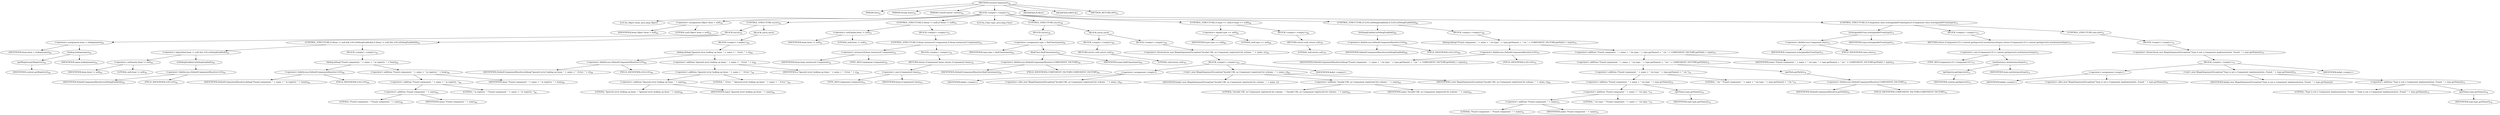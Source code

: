 digraph "resolveComponent" {  
"26" [label = <(METHOD,resolveComponent)<SUB>41</SUB>> ]
"27" [label = <(PARAM,this)<SUB>41</SUB>> ]
"28" [label = <(PARAM,String name)<SUB>41</SUB>> ]
"29" [label = <(PARAM,CamelContext context)<SUB>41</SUB>> ]
"30" [label = <(BLOCK,&lt;empty&gt;,&lt;empty&gt;)<SUB>41</SUB>> ]
"31" [label = <(LOCAL,Object bean: java.lang.Object)> ]
"32" [label = <(&lt;operator&gt;.assignment,Object bean = null)<SUB>42</SUB>> ]
"33" [label = <(IDENTIFIER,bean,Object bean = null)<SUB>42</SUB>> ]
"34" [label = <(LITERAL,null,Object bean = null)<SUB>42</SUB>> ]
"35" [label = <(CONTROL_STRUCTURE,try,try)<SUB>43</SUB>> ]
"36" [label = <(BLOCK,try,try)<SUB>43</SUB>> ]
"37" [label = <(&lt;operator&gt;.assignment,bean = lookup(name))<SUB>44</SUB>> ]
"38" [label = <(IDENTIFIER,bean,bean = lookup(name))<SUB>44</SUB>> ]
"39" [label = <(lookup,lookup(name))<SUB>44</SUB>> ]
"40" [label = <(getRegistry,getRegistry())<SUB>44</SUB>> ]
"41" [label = <(IDENTIFIER,context,getRegistry())<SUB>44</SUB>> ]
"42" [label = <(IDENTIFIER,name,lookup(name))<SUB>44</SUB>> ]
"43" [label = <(CONTROL_STRUCTURE,if (bean != null &amp;&amp; LOG.isDebugEnabled()),if (bean != null &amp;&amp; LOG.isDebugEnabled()))<SUB>45</SUB>> ]
"44" [label = <(&lt;operator&gt;.logicalAnd,bean != null &amp;&amp; LOG.isDebugEnabled())<SUB>45</SUB>> ]
"45" [label = <(&lt;operator&gt;.notEquals,bean != null)<SUB>45</SUB>> ]
"46" [label = <(IDENTIFIER,bean,bean != null)<SUB>45</SUB>> ]
"47" [label = <(LITERAL,null,bean != null)<SUB>45</SUB>> ]
"48" [label = <(isDebugEnabled,isDebugEnabled())<SUB>45</SUB>> ]
"49" [label = <(&lt;operator&gt;.fieldAccess,DefaultComponentResolver.LOG)<SUB>45</SUB>> ]
"50" [label = <(IDENTIFIER,DefaultComponentResolver,isDebugEnabled())<SUB>45</SUB>> ]
"51" [label = <(FIELD_IDENTIFIER,LOG,LOG)<SUB>45</SUB>> ]
"52" [label = <(BLOCK,&lt;empty&gt;,&lt;empty&gt;)<SUB>45</SUB>> ]
"53" [label = <(debug,debug(&quot;Found component: &quot; + name + &quot; in registry: &quot; + bean))<SUB>46</SUB>> ]
"54" [label = <(&lt;operator&gt;.fieldAccess,DefaultComponentResolver.LOG)<SUB>46</SUB>> ]
"55" [label = <(IDENTIFIER,DefaultComponentResolver,debug(&quot;Found component: &quot; + name + &quot; in registry: &quot; + bean))<SUB>46</SUB>> ]
"56" [label = <(FIELD_IDENTIFIER,LOG,LOG)<SUB>46</SUB>> ]
"57" [label = <(&lt;operator&gt;.addition,&quot;Found component: &quot; + name + &quot; in registry: &quot; + bean)<SUB>46</SUB>> ]
"58" [label = <(&lt;operator&gt;.addition,&quot;Found component: &quot; + name + &quot; in registry: &quot;)<SUB>46</SUB>> ]
"59" [label = <(&lt;operator&gt;.addition,&quot;Found component: &quot; + name)<SUB>46</SUB>> ]
"60" [label = <(LITERAL,&quot;Found component: &quot;,&quot;Found component: &quot; + name)<SUB>46</SUB>> ]
"61" [label = <(IDENTIFIER,name,&quot;Found component: &quot; + name)<SUB>46</SUB>> ]
"62" [label = <(LITERAL,&quot; in registry: &quot;,&quot;Found component: &quot; + name + &quot; in registry: &quot;)<SUB>46</SUB>> ]
"63" [label = <(IDENTIFIER,bean,&quot;Found component: &quot; + name + &quot; in registry: &quot; + bean)<SUB>46</SUB>> ]
"64" [label = <(BLOCK,catch,catch)> ]
"65" [label = <(BLOCK,&lt;empty&gt;,&lt;empty&gt;)<SUB>48</SUB>> ]
"66" [label = <(debug,debug(&quot;Ignored error looking up bean: &quot; + name + &quot;. Error: &quot; + e))<SUB>49</SUB>> ]
"67" [label = <(&lt;operator&gt;.fieldAccess,DefaultComponentResolver.LOG)<SUB>49</SUB>> ]
"68" [label = <(IDENTIFIER,DefaultComponentResolver,debug(&quot;Ignored error looking up bean: &quot; + name + &quot;. Error: &quot; + e))<SUB>49</SUB>> ]
"69" [label = <(FIELD_IDENTIFIER,LOG,LOG)<SUB>49</SUB>> ]
"70" [label = <(&lt;operator&gt;.addition,&quot;Ignored error looking up bean: &quot; + name + &quot;. Error: &quot; + e)<SUB>49</SUB>> ]
"71" [label = <(&lt;operator&gt;.addition,&quot;Ignored error looking up bean: &quot; + name + &quot;. Error: &quot;)<SUB>49</SUB>> ]
"72" [label = <(&lt;operator&gt;.addition,&quot;Ignored error looking up bean: &quot; + name)<SUB>49</SUB>> ]
"73" [label = <(LITERAL,&quot;Ignored error looking up bean: &quot;,&quot;Ignored error looking up bean: &quot; + name)<SUB>49</SUB>> ]
"74" [label = <(IDENTIFIER,name,&quot;Ignored error looking up bean: &quot; + name)<SUB>49</SUB>> ]
"75" [label = <(LITERAL,&quot;. Error: &quot;,&quot;Ignored error looking up bean: &quot; + name + &quot;. Error: &quot;)<SUB>49</SUB>> ]
"76" [label = <(IDENTIFIER,e,&quot;Ignored error looking up bean: &quot; + name + &quot;. Error: &quot; + e)<SUB>49</SUB>> ]
"77" [label = <(CONTROL_STRUCTURE,if (bean != null),if (bean != null))<SUB>51</SUB>> ]
"78" [label = <(&lt;operator&gt;.notEquals,bean != null)<SUB>51</SUB>> ]
"79" [label = <(IDENTIFIER,bean,bean != null)<SUB>51</SUB>> ]
"80" [label = <(LITERAL,null,bean != null)<SUB>51</SUB>> ]
"81" [label = <(BLOCK,&lt;empty&gt;,&lt;empty&gt;)<SUB>51</SUB>> ]
"82" [label = <(CONTROL_STRUCTURE,if (bean instanceof Component),if (bean instanceof Component))<SUB>52</SUB>> ]
"83" [label = <(&lt;operator&gt;.instanceOf,bean instanceof Component)<SUB>52</SUB>> ]
"84" [label = <(IDENTIFIER,bean,bean instanceof Component)<SUB>52</SUB>> ]
"85" [label = <(TYPE_REF,Component,Component)<SUB>52</SUB>> ]
"86" [label = <(BLOCK,&lt;empty&gt;,&lt;empty&gt;)<SUB>52</SUB>> ]
"87" [label = <(RETURN,return (Component) bean;,return (Component) bean;)<SUB>53</SUB>> ]
"88" [label = <(&lt;operator&gt;.cast,(Component) bean)<SUB>53</SUB>> ]
"89" [label = <(TYPE_REF,Component,Component)<SUB>53</SUB>> ]
"90" [label = <(IDENTIFIER,bean,(Component) bean)<SUB>53</SUB>> ]
"91" [label = <(LOCAL,Class type: java.lang.Class)> ]
"92" [label = <(CONTROL_STRUCTURE,try,try)<SUB>58</SUB>> ]
"93" [label = <(BLOCK,try,try)<SUB>58</SUB>> ]
"94" [label = <(&lt;operator&gt;.assignment,type = findClass(name))<SUB>59</SUB>> ]
"95" [label = <(IDENTIFIER,type,type = findClass(name))<SUB>59</SUB>> ]
"96" [label = <(findClass,findClass(name))<SUB>59</SUB>> ]
"97" [label = <(&lt;operator&gt;.fieldAccess,DefaultComponentResolver.COMPONENT_FACTORY)<SUB>59</SUB>> ]
"98" [label = <(IDENTIFIER,DefaultComponentResolver,findClass(name))<SUB>59</SUB>> ]
"99" [label = <(FIELD_IDENTIFIER,COMPONENT_FACTORY,COMPONENT_FACTORY)<SUB>59</SUB>> ]
"100" [label = <(IDENTIFIER,name,findClass(name))<SUB>59</SUB>> ]
"101" [label = <(BLOCK,catch,catch)> ]
"102" [label = <(BLOCK,&lt;empty&gt;,&lt;empty&gt;)<SUB>60</SUB>> ]
"103" [label = <(RETURN,return null;,return null;)<SUB>61</SUB>> ]
"104" [label = <(LITERAL,null,return null;)<SUB>61</SUB>> ]
"105" [label = <(BLOCK,&lt;empty&gt;,&lt;empty&gt;)<SUB>62</SUB>> ]
"106" [label = <(&lt;operator&gt;.throw,throw new IllegalArgumentException(&quot;Invalid URI, no Component registered for scheme : &quot; + name, e);)<SUB>63</SUB>> ]
"107" [label = <(BLOCK,&lt;empty&gt;,&lt;empty&gt;)<SUB>63</SUB>> ]
"108" [label = <(&lt;operator&gt;.assignment,&lt;empty&gt;)> ]
"109" [label = <(IDENTIFIER,$obj1,&lt;empty&gt;)> ]
"110" [label = <(&lt;operator&gt;.alloc,new IllegalArgumentException(&quot;Invalid URI, no Component registered for scheme : &quot; + name, e))<SUB>63</SUB>> ]
"111" [label = <(&lt;init&gt;,new IllegalArgumentException(&quot;Invalid URI, no Component registered for scheme : &quot; + name, e))<SUB>63</SUB>> ]
"112" [label = <(IDENTIFIER,$obj1,new IllegalArgumentException(&quot;Invalid URI, no Component registered for scheme : &quot; + name, e))> ]
"113" [label = <(&lt;operator&gt;.addition,&quot;Invalid URI, no Component registered for scheme : &quot; + name)<SUB>63</SUB>> ]
"114" [label = <(LITERAL,&quot;Invalid URI, no Component registered for scheme : &quot;,&quot;Invalid URI, no Component registered for scheme : &quot; + name)<SUB>63</SUB>> ]
"115" [label = <(IDENTIFIER,name,&quot;Invalid URI, no Component registered for scheme : &quot; + name)<SUB>64</SUB>> ]
"116" [label = <(IDENTIFIER,e,new IllegalArgumentException(&quot;Invalid URI, no Component registered for scheme : &quot; + name, e))<SUB>64</SUB>> ]
"117" [label = <(IDENTIFIER,$obj1,&lt;empty&gt;)> ]
"118" [label = <(CONTROL_STRUCTURE,if (type == null),if (type == null))<SUB>66</SUB>> ]
"119" [label = <(&lt;operator&gt;.equals,type == null)<SUB>66</SUB>> ]
"120" [label = <(IDENTIFIER,type,type == null)<SUB>66</SUB>> ]
"121" [label = <(LITERAL,null,type == null)<SUB>66</SUB>> ]
"122" [label = <(BLOCK,&lt;empty&gt;,&lt;empty&gt;)<SUB>66</SUB>> ]
"123" [label = <(RETURN,return null;,return null;)<SUB>67</SUB>> ]
"124" [label = <(LITERAL,null,return null;)<SUB>67</SUB>> ]
"125" [label = <(CONTROL_STRUCTURE,if (LOG.isDebugEnabled()),if (LOG.isDebugEnabled()))<SUB>69</SUB>> ]
"126" [label = <(isDebugEnabled,isDebugEnabled())<SUB>69</SUB>> ]
"127" [label = <(&lt;operator&gt;.fieldAccess,DefaultComponentResolver.LOG)<SUB>69</SUB>> ]
"128" [label = <(IDENTIFIER,DefaultComponentResolver,isDebugEnabled())<SUB>69</SUB>> ]
"129" [label = <(FIELD_IDENTIFIER,LOG,LOG)<SUB>69</SUB>> ]
"130" [label = <(BLOCK,&lt;empty&gt;,&lt;empty&gt;)<SUB>69</SUB>> ]
"131" [label = <(debug,debug(&quot;Found component: &quot; + name + &quot; via type: &quot; + type.getName() + &quot; via &quot; + COMPONENT_FACTORY.getPath() + name))<SUB>70</SUB>> ]
"132" [label = <(&lt;operator&gt;.fieldAccess,DefaultComponentResolver.LOG)<SUB>70</SUB>> ]
"133" [label = <(IDENTIFIER,DefaultComponentResolver,debug(&quot;Found component: &quot; + name + &quot; via type: &quot; + type.getName() + &quot; via &quot; + COMPONENT_FACTORY.getPath() + name))<SUB>70</SUB>> ]
"134" [label = <(FIELD_IDENTIFIER,LOG,LOG)<SUB>70</SUB>> ]
"135" [label = <(&lt;operator&gt;.addition,&quot;Found component: &quot; + name + &quot; via type: &quot; + type.getName() + &quot; via &quot; + COMPONENT_FACTORY.getPath() + name)<SUB>70</SUB>> ]
"136" [label = <(&lt;operator&gt;.addition,&quot;Found component: &quot; + name + &quot; via type: &quot; + type.getName() + &quot; via &quot; + COMPONENT_FACTORY.getPath())<SUB>70</SUB>> ]
"137" [label = <(&lt;operator&gt;.addition,&quot;Found component: &quot; + name + &quot; via type: &quot; + type.getName() + &quot; via &quot;)<SUB>70</SUB>> ]
"138" [label = <(&lt;operator&gt;.addition,&quot;Found component: &quot; + name + &quot; via type: &quot; + type.getName())<SUB>70</SUB>> ]
"139" [label = <(&lt;operator&gt;.addition,&quot;Found component: &quot; + name + &quot; via type: &quot;)<SUB>70</SUB>> ]
"140" [label = <(&lt;operator&gt;.addition,&quot;Found component: &quot; + name)<SUB>70</SUB>> ]
"141" [label = <(LITERAL,&quot;Found component: &quot;,&quot;Found component: &quot; + name)<SUB>70</SUB>> ]
"142" [label = <(IDENTIFIER,name,&quot;Found component: &quot; + name)<SUB>70</SUB>> ]
"143" [label = <(LITERAL,&quot; via type: &quot;,&quot;Found component: &quot; + name + &quot; via type: &quot;)<SUB>70</SUB>> ]
"144" [label = <(getName,type.getName())<SUB>70</SUB>> ]
"145" [label = <(IDENTIFIER,type,type.getName())<SUB>70</SUB>> ]
"146" [label = <(LITERAL,&quot; via &quot;,&quot;Found component: &quot; + name + &quot; via type: &quot; + type.getName() + &quot; via &quot;)<SUB>70</SUB>> ]
"147" [label = <(getPath,getPath())<SUB>70</SUB>> ]
"148" [label = <(&lt;operator&gt;.fieldAccess,DefaultComponentResolver.COMPONENT_FACTORY)<SUB>70</SUB>> ]
"149" [label = <(IDENTIFIER,DefaultComponentResolver,getPath())<SUB>70</SUB>> ]
"150" [label = <(FIELD_IDENTIFIER,COMPONENT_FACTORY,COMPONENT_FACTORY)<SUB>70</SUB>> ]
"151" [label = <(IDENTIFIER,name,&quot;Found component: &quot; + name + &quot; via type: &quot; + type.getName() + &quot; via &quot; + COMPONENT_FACTORY.getPath() + name)<SUB>70</SUB>> ]
"152" [label = <(CONTROL_STRUCTURE,if (Component.class.isAssignableFrom(type)),if (Component.class.isAssignableFrom(type)))<SUB>72</SUB>> ]
"153" [label = <(isAssignableFrom,isAssignableFrom(type))<SUB>72</SUB>> ]
"154" [label = <(&lt;operator&gt;.fieldAccess,Component.class)<SUB>72</SUB>> ]
"155" [label = <(IDENTIFIER,Component,isAssignableFrom(type))<SUB>72</SUB>> ]
"156" [label = <(FIELD_IDENTIFIER,class,class)<SUB>72</SUB>> ]
"157" [label = <(IDENTIFIER,type,isAssignableFrom(type))<SUB>72</SUB>> ]
"158" [label = <(BLOCK,&lt;empty&gt;,&lt;empty&gt;)<SUB>72</SUB>> ]
"159" [label = <(RETURN,return (Component&lt;E&gt;) context.getInjector().newInstance(type);,return (Component&lt;E&gt;) context.getInjector().newInstance(type);)<SUB>73</SUB>> ]
"160" [label = <(&lt;operator&gt;.cast,(Component&lt;E&gt;) context.getInjector().newInstance(type))<SUB>73</SUB>> ]
"161" [label = <(TYPE_REF,Component&lt;E&gt;,Component&lt;E&gt;)<SUB>73</SUB>> ]
"162" [label = <(newInstance,newInstance(type))<SUB>73</SUB>> ]
"163" [label = <(getInjector,getInjector())<SUB>73</SUB>> ]
"164" [label = <(IDENTIFIER,context,getInjector())<SUB>73</SUB>> ]
"165" [label = <(IDENTIFIER,type,newInstance(type))<SUB>73</SUB>> ]
"166" [label = <(CONTROL_STRUCTURE,else,else)<SUB>74</SUB>> ]
"167" [label = <(BLOCK,&lt;empty&gt;,&lt;empty&gt;)<SUB>74</SUB>> ]
"168" [label = <(&lt;operator&gt;.throw,throw new IllegalArgumentException(&quot;Type is not a Component implementation. Found: &quot; + type.getName());)<SUB>75</SUB>> ]
"169" [label = <(BLOCK,&lt;empty&gt;,&lt;empty&gt;)<SUB>75</SUB>> ]
"170" [label = <(&lt;operator&gt;.assignment,&lt;empty&gt;)> ]
"171" [label = <(IDENTIFIER,$obj2,&lt;empty&gt;)> ]
"172" [label = <(&lt;operator&gt;.alloc,new IllegalArgumentException(&quot;Type is not a Component implementation. Found: &quot; + type.getName()))<SUB>75</SUB>> ]
"173" [label = <(&lt;init&gt;,new IllegalArgumentException(&quot;Type is not a Component implementation. Found: &quot; + type.getName()))<SUB>75</SUB>> ]
"174" [label = <(IDENTIFIER,$obj2,new IllegalArgumentException(&quot;Type is not a Component implementation. Found: &quot; + type.getName()))> ]
"175" [label = <(&lt;operator&gt;.addition,&quot;Type is not a Component implementation. Found: &quot; + type.getName())<SUB>75</SUB>> ]
"176" [label = <(LITERAL,&quot;Type is not a Component implementation. Found: &quot;,&quot;Type is not a Component implementation. Found: &quot; + type.getName())<SUB>75</SUB>> ]
"177" [label = <(getName,type.getName())<SUB>76</SUB>> ]
"178" [label = <(IDENTIFIER,type,type.getName())<SUB>76</SUB>> ]
"179" [label = <(IDENTIFIER,$obj2,&lt;empty&gt;)> ]
"180" [label = <(MODIFIER,PUBLIC)> ]
"181" [label = <(MODIFIER,VIRTUAL)> ]
"182" [label = <(METHOD_RETURN,ANY)<SUB>41</SUB>> ]
  "26" -> "27" 
  "26" -> "28" 
  "26" -> "29" 
  "26" -> "30" 
  "26" -> "180" 
  "26" -> "181" 
  "26" -> "182" 
  "30" -> "31" 
  "30" -> "32" 
  "30" -> "35" 
  "30" -> "77" 
  "30" -> "91" 
  "30" -> "92" 
  "30" -> "118" 
  "30" -> "125" 
  "30" -> "152" 
  "32" -> "33" 
  "32" -> "34" 
  "35" -> "36" 
  "35" -> "64" 
  "36" -> "37" 
  "36" -> "43" 
  "37" -> "38" 
  "37" -> "39" 
  "39" -> "40" 
  "39" -> "42" 
  "40" -> "41" 
  "43" -> "44" 
  "43" -> "52" 
  "44" -> "45" 
  "44" -> "48" 
  "45" -> "46" 
  "45" -> "47" 
  "48" -> "49" 
  "49" -> "50" 
  "49" -> "51" 
  "52" -> "53" 
  "53" -> "54" 
  "53" -> "57" 
  "54" -> "55" 
  "54" -> "56" 
  "57" -> "58" 
  "57" -> "63" 
  "58" -> "59" 
  "58" -> "62" 
  "59" -> "60" 
  "59" -> "61" 
  "64" -> "65" 
  "65" -> "66" 
  "66" -> "67" 
  "66" -> "70" 
  "67" -> "68" 
  "67" -> "69" 
  "70" -> "71" 
  "70" -> "76" 
  "71" -> "72" 
  "71" -> "75" 
  "72" -> "73" 
  "72" -> "74" 
  "77" -> "78" 
  "77" -> "81" 
  "78" -> "79" 
  "78" -> "80" 
  "81" -> "82" 
  "82" -> "83" 
  "82" -> "86" 
  "83" -> "84" 
  "83" -> "85" 
  "86" -> "87" 
  "87" -> "88" 
  "88" -> "89" 
  "88" -> "90" 
  "92" -> "93" 
  "92" -> "101" 
  "93" -> "94" 
  "94" -> "95" 
  "94" -> "96" 
  "96" -> "97" 
  "96" -> "100" 
  "97" -> "98" 
  "97" -> "99" 
  "101" -> "102" 
  "101" -> "105" 
  "102" -> "103" 
  "103" -> "104" 
  "105" -> "106" 
  "106" -> "107" 
  "107" -> "108" 
  "107" -> "111" 
  "107" -> "117" 
  "108" -> "109" 
  "108" -> "110" 
  "111" -> "112" 
  "111" -> "113" 
  "111" -> "116" 
  "113" -> "114" 
  "113" -> "115" 
  "118" -> "119" 
  "118" -> "122" 
  "119" -> "120" 
  "119" -> "121" 
  "122" -> "123" 
  "123" -> "124" 
  "125" -> "126" 
  "125" -> "130" 
  "126" -> "127" 
  "127" -> "128" 
  "127" -> "129" 
  "130" -> "131" 
  "131" -> "132" 
  "131" -> "135" 
  "132" -> "133" 
  "132" -> "134" 
  "135" -> "136" 
  "135" -> "151" 
  "136" -> "137" 
  "136" -> "147" 
  "137" -> "138" 
  "137" -> "146" 
  "138" -> "139" 
  "138" -> "144" 
  "139" -> "140" 
  "139" -> "143" 
  "140" -> "141" 
  "140" -> "142" 
  "144" -> "145" 
  "147" -> "148" 
  "148" -> "149" 
  "148" -> "150" 
  "152" -> "153" 
  "152" -> "158" 
  "152" -> "166" 
  "153" -> "154" 
  "153" -> "157" 
  "154" -> "155" 
  "154" -> "156" 
  "158" -> "159" 
  "159" -> "160" 
  "160" -> "161" 
  "160" -> "162" 
  "162" -> "163" 
  "162" -> "165" 
  "163" -> "164" 
  "166" -> "167" 
  "167" -> "168" 
  "168" -> "169" 
  "169" -> "170" 
  "169" -> "173" 
  "169" -> "179" 
  "170" -> "171" 
  "170" -> "172" 
  "173" -> "174" 
  "173" -> "175" 
  "175" -> "176" 
  "175" -> "177" 
  "177" -> "178" 
}
